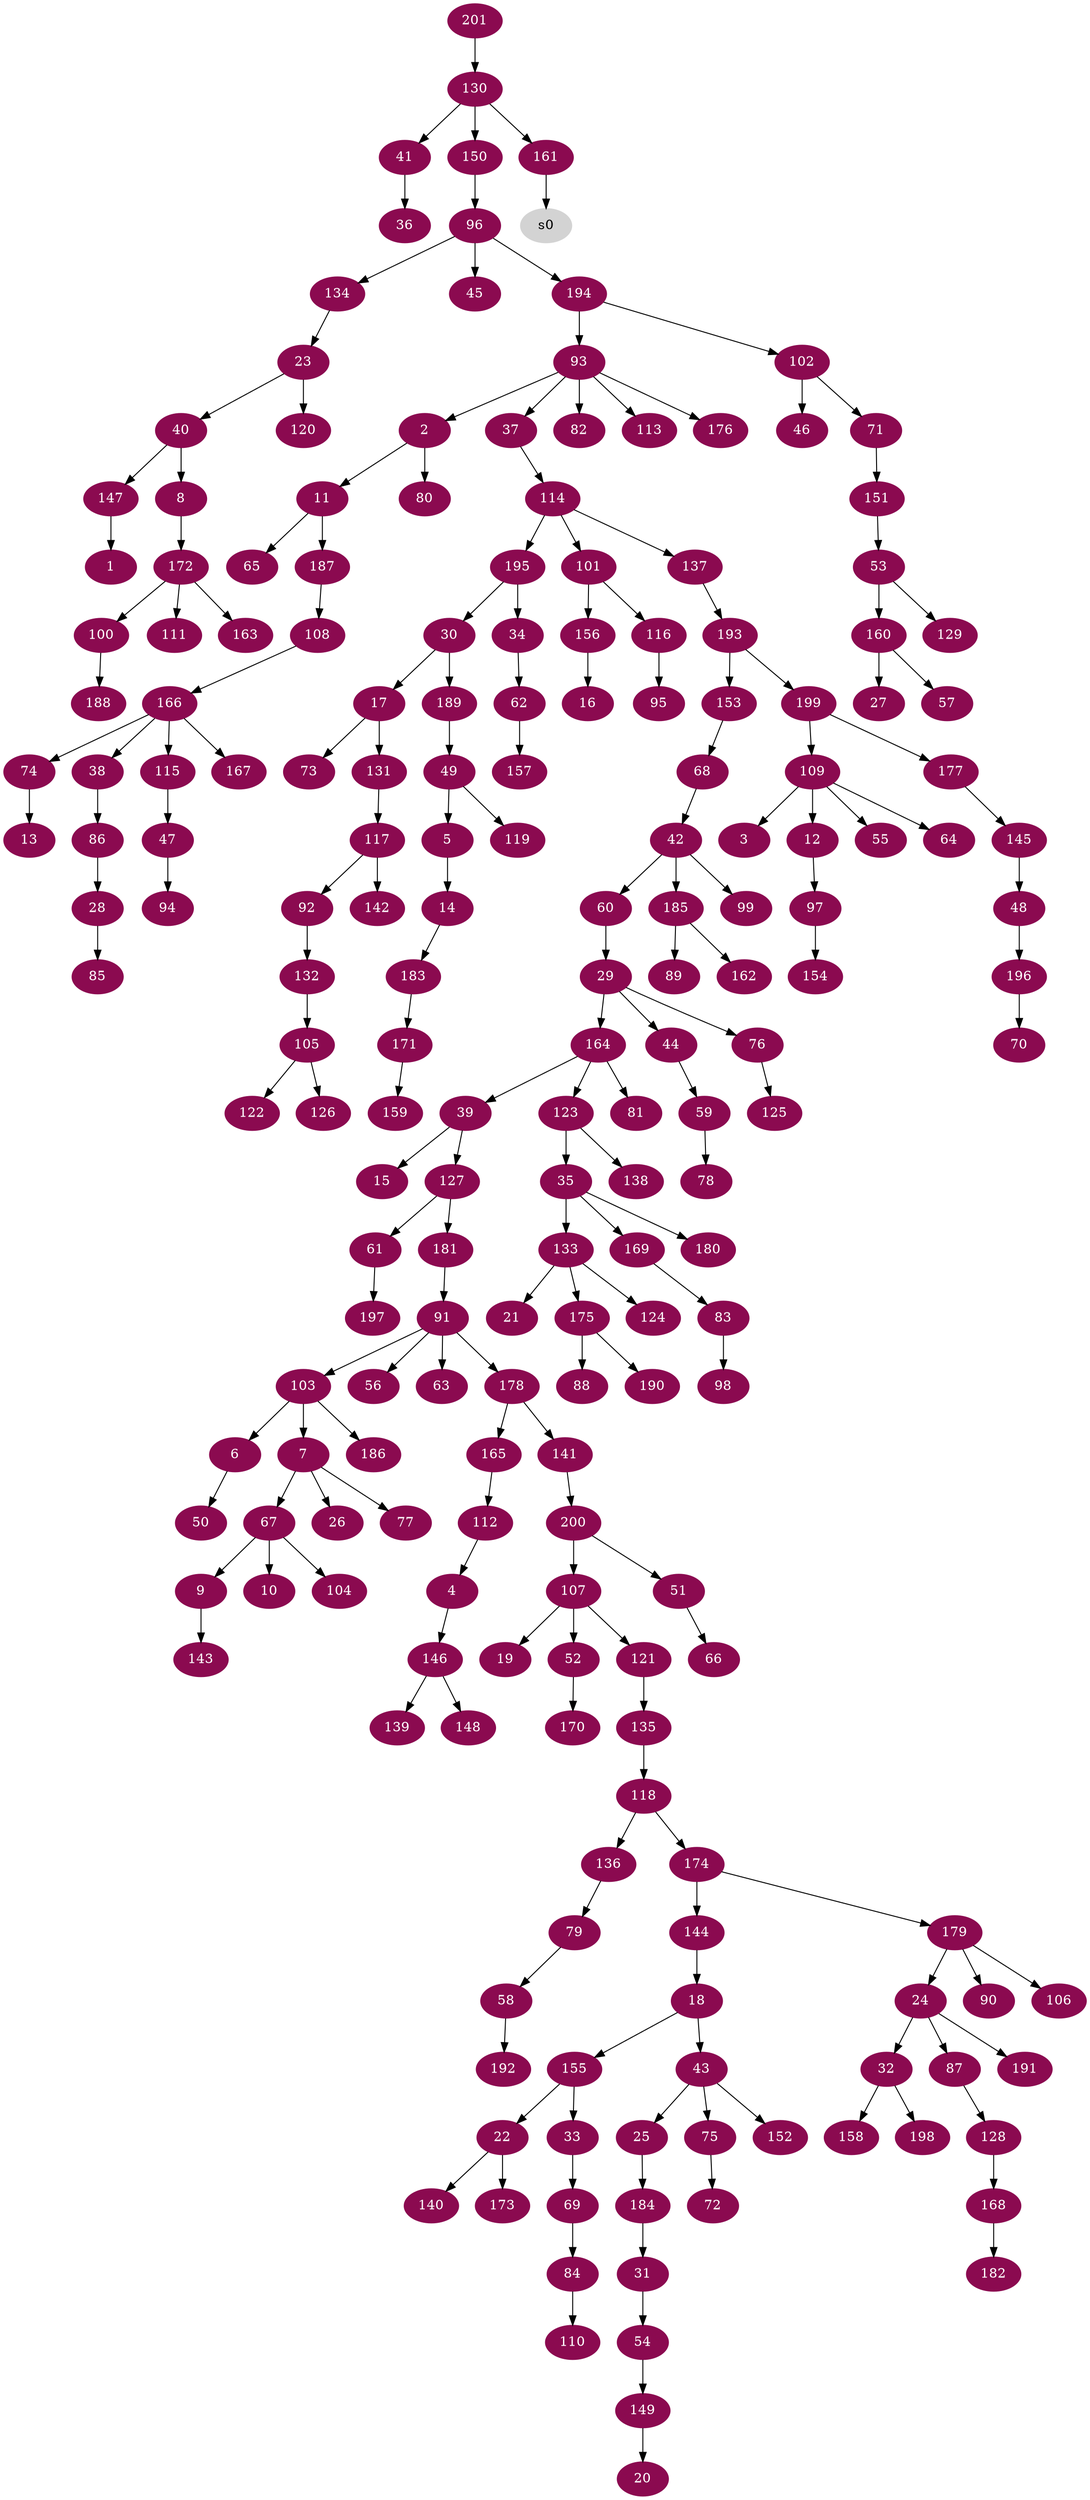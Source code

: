 digraph G {
node [color=deeppink4, style=filled, fontcolor=white];
147 -> 1;
93 -> 2;
109 -> 3;
112 -> 4;
49 -> 5;
103 -> 6;
103 -> 7;
40 -> 8;
67 -> 9;
67 -> 10;
2 -> 11;
109 -> 12;
74 -> 13;
5 -> 14;
39 -> 15;
156 -> 16;
30 -> 17;
144 -> 18;
107 -> 19;
149 -> 20;
133 -> 21;
155 -> 22;
134 -> 23;
179 -> 24;
43 -> 25;
7 -> 26;
160 -> 27;
86 -> 28;
60 -> 29;
195 -> 30;
184 -> 31;
24 -> 32;
155 -> 33;
195 -> 34;
123 -> 35;
41 -> 36;
93 -> 37;
166 -> 38;
164 -> 39;
23 -> 40;
130 -> 41;
68 -> 42;
18 -> 43;
29 -> 44;
96 -> 45;
102 -> 46;
115 -> 47;
145 -> 48;
189 -> 49;
6 -> 50;
200 -> 51;
107 -> 52;
151 -> 53;
31 -> 54;
109 -> 55;
91 -> 56;
160 -> 57;
79 -> 58;
44 -> 59;
42 -> 60;
127 -> 61;
34 -> 62;
91 -> 63;
109 -> 64;
11 -> 65;
51 -> 66;
7 -> 67;
153 -> 68;
33 -> 69;
196 -> 70;
102 -> 71;
75 -> 72;
17 -> 73;
166 -> 74;
43 -> 75;
29 -> 76;
7 -> 77;
59 -> 78;
136 -> 79;
2 -> 80;
164 -> 81;
93 -> 82;
169 -> 83;
69 -> 84;
28 -> 85;
38 -> 86;
24 -> 87;
175 -> 88;
185 -> 89;
179 -> 90;
181 -> 91;
117 -> 92;
194 -> 93;
47 -> 94;
116 -> 95;
150 -> 96;
12 -> 97;
83 -> 98;
42 -> 99;
172 -> 100;
114 -> 101;
194 -> 102;
91 -> 103;
67 -> 104;
132 -> 105;
179 -> 106;
200 -> 107;
187 -> 108;
199 -> 109;
84 -> 110;
172 -> 111;
165 -> 112;
93 -> 113;
37 -> 114;
166 -> 115;
101 -> 116;
131 -> 117;
135 -> 118;
49 -> 119;
23 -> 120;
107 -> 121;
105 -> 122;
164 -> 123;
133 -> 124;
76 -> 125;
105 -> 126;
39 -> 127;
87 -> 128;
53 -> 129;
201 -> 130;
17 -> 131;
92 -> 132;
35 -> 133;
96 -> 134;
121 -> 135;
118 -> 136;
114 -> 137;
123 -> 138;
146 -> 139;
22 -> 140;
178 -> 141;
117 -> 142;
9 -> 143;
174 -> 144;
177 -> 145;
4 -> 146;
40 -> 147;
146 -> 148;
54 -> 149;
130 -> 150;
71 -> 151;
43 -> 152;
193 -> 153;
97 -> 154;
18 -> 155;
101 -> 156;
62 -> 157;
32 -> 158;
171 -> 159;
53 -> 160;
130 -> 161;
185 -> 162;
172 -> 163;
29 -> 164;
178 -> 165;
108 -> 166;
166 -> 167;
128 -> 168;
35 -> 169;
52 -> 170;
183 -> 171;
8 -> 172;
22 -> 173;
118 -> 174;
133 -> 175;
93 -> 176;
199 -> 177;
91 -> 178;
174 -> 179;
35 -> 180;
127 -> 181;
168 -> 182;
14 -> 183;
25 -> 184;
42 -> 185;
103 -> 186;
11 -> 187;
100 -> 188;
30 -> 189;
175 -> 190;
24 -> 191;
58 -> 192;
137 -> 193;
96 -> 194;
114 -> 195;
48 -> 196;
61 -> 197;
32 -> 198;
193 -> 199;
141 -> 200;
node [color=lightgrey, style=filled, fontcolor=black];
161 -> s0;
}

